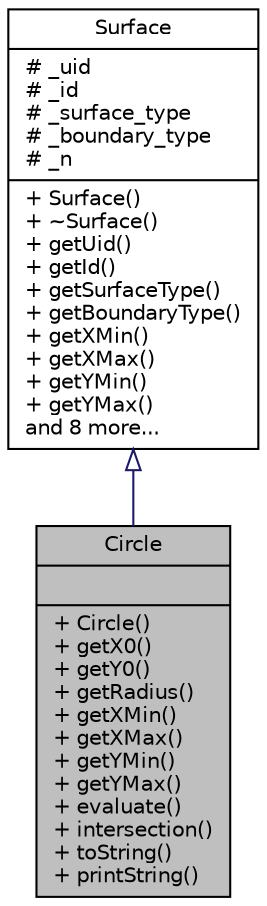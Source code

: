 digraph "Circle"
{
  edge [fontname="Helvetica",fontsize="10",labelfontname="Helvetica",labelfontsize="10"];
  node [fontname="Helvetica",fontsize="10",shape=record];
  Node1 [label="{Circle\n||+ Circle()\l+ getX0()\l+ getY0()\l+ getRadius()\l+ getXMin()\l+ getXMax()\l+ getYMin()\l+ getYMax()\l+ evaluate()\l+ intersection()\l+ toString()\l+ printString()\l}",height=0.2,width=0.4,color="black", fillcolor="grey75", style="filled" fontcolor="black"];
  Node2 -> Node1 [dir="back",color="midnightblue",fontsize="10",style="solid",arrowtail="onormal",fontname="Helvetica"];
  Node2 [label="{Surface\n|# _uid\l# _id\l# _surface_type\l# _boundary_type\l# _n\l|+ Surface()\l+ ~Surface()\l+ getUid()\l+ getId()\l+ getSurfaceType()\l+ getBoundaryType()\l+ getXMin()\l+ getXMax()\l+ getYMin()\l+ getYMax()\land 8 more...\l}",height=0.2,width=0.4,color="black", fillcolor="white", style="filled",URL="$classSurface.html",tooltip="Represents a general surface in the 2D xy-plane."];
}
